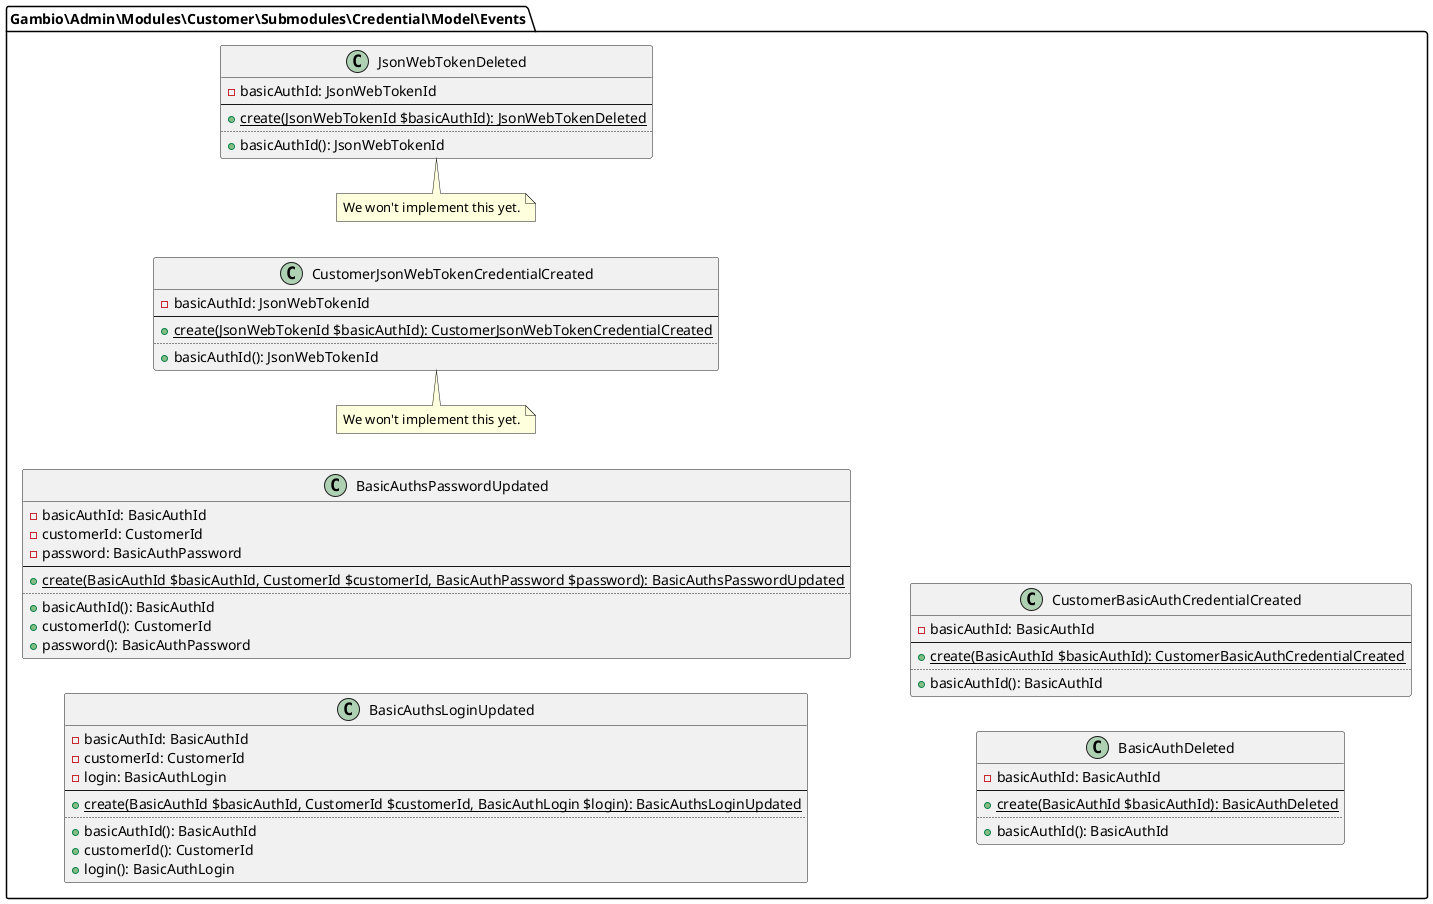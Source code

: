 @startuml
'https://plantuml.com/class-diagram

package Gambio\Admin\Modules\Customer\Submodules\Credential\Model\Events {
	left to right direction

	class BasicAuthsLoginUpdated{
		- basicAuthId: BasicAuthId
		- customerId: CustomerId
		- login: BasicAuthLogin
		--
		+ {static} create(BasicAuthId $basicAuthId, CustomerId $customerId, BasicAuthLogin $login): BasicAuthsLoginUpdated
		..
		+ basicAuthId(): BasicAuthId
		+ customerId(): CustomerId
		+ login(): BasicAuthLogin
	}

	class BasicAuthsPasswordUpdated{
		- basicAuthId: BasicAuthId
		- customerId: CustomerId
		- password: BasicAuthPassword
		--
		+ {static} create(BasicAuthId $basicAuthId, CustomerId $customerId, BasicAuthPassword $password): BasicAuthsPasswordUpdated
		..
		+ basicAuthId(): BasicAuthId
		+ customerId(): CustomerId
		+ password(): BasicAuthPassword
	}

	class BasicAuthDeleted{
		- basicAuthId: BasicAuthId
		--
		+ {static} create(BasicAuthId $basicAuthId): BasicAuthDeleted
		..
		+ basicAuthId(): BasicAuthId
	}

	class CustomerBasicAuthCredentialCreated{
		- basicAuthId: BasicAuthId
		--
		+ {static} create(BasicAuthId $basicAuthId): CustomerBasicAuthCredentialCreated
		..
		+ basicAuthId(): BasicAuthId
	}

	class JsonWebTokenDeleted{
		- basicAuthId: JsonWebTokenId
		--
		+ {static} create(JsonWebTokenId $basicAuthId): JsonWebTokenDeleted
		..
		+ basicAuthId(): JsonWebTokenId
	}
	note top of JsonWebTokenDeleted: We won't implement this yet.

	class CustomerJsonWebTokenCredentialCreated{
		- basicAuthId: JsonWebTokenId
		--
		+ {static} create(JsonWebTokenId $basicAuthId): CustomerJsonWebTokenCredentialCreated
		..
		+ basicAuthId(): JsonWebTokenId
	}
	note top of CustomerJsonWebTokenCredentialCreated: We won't implement this yet.
}

@enduml